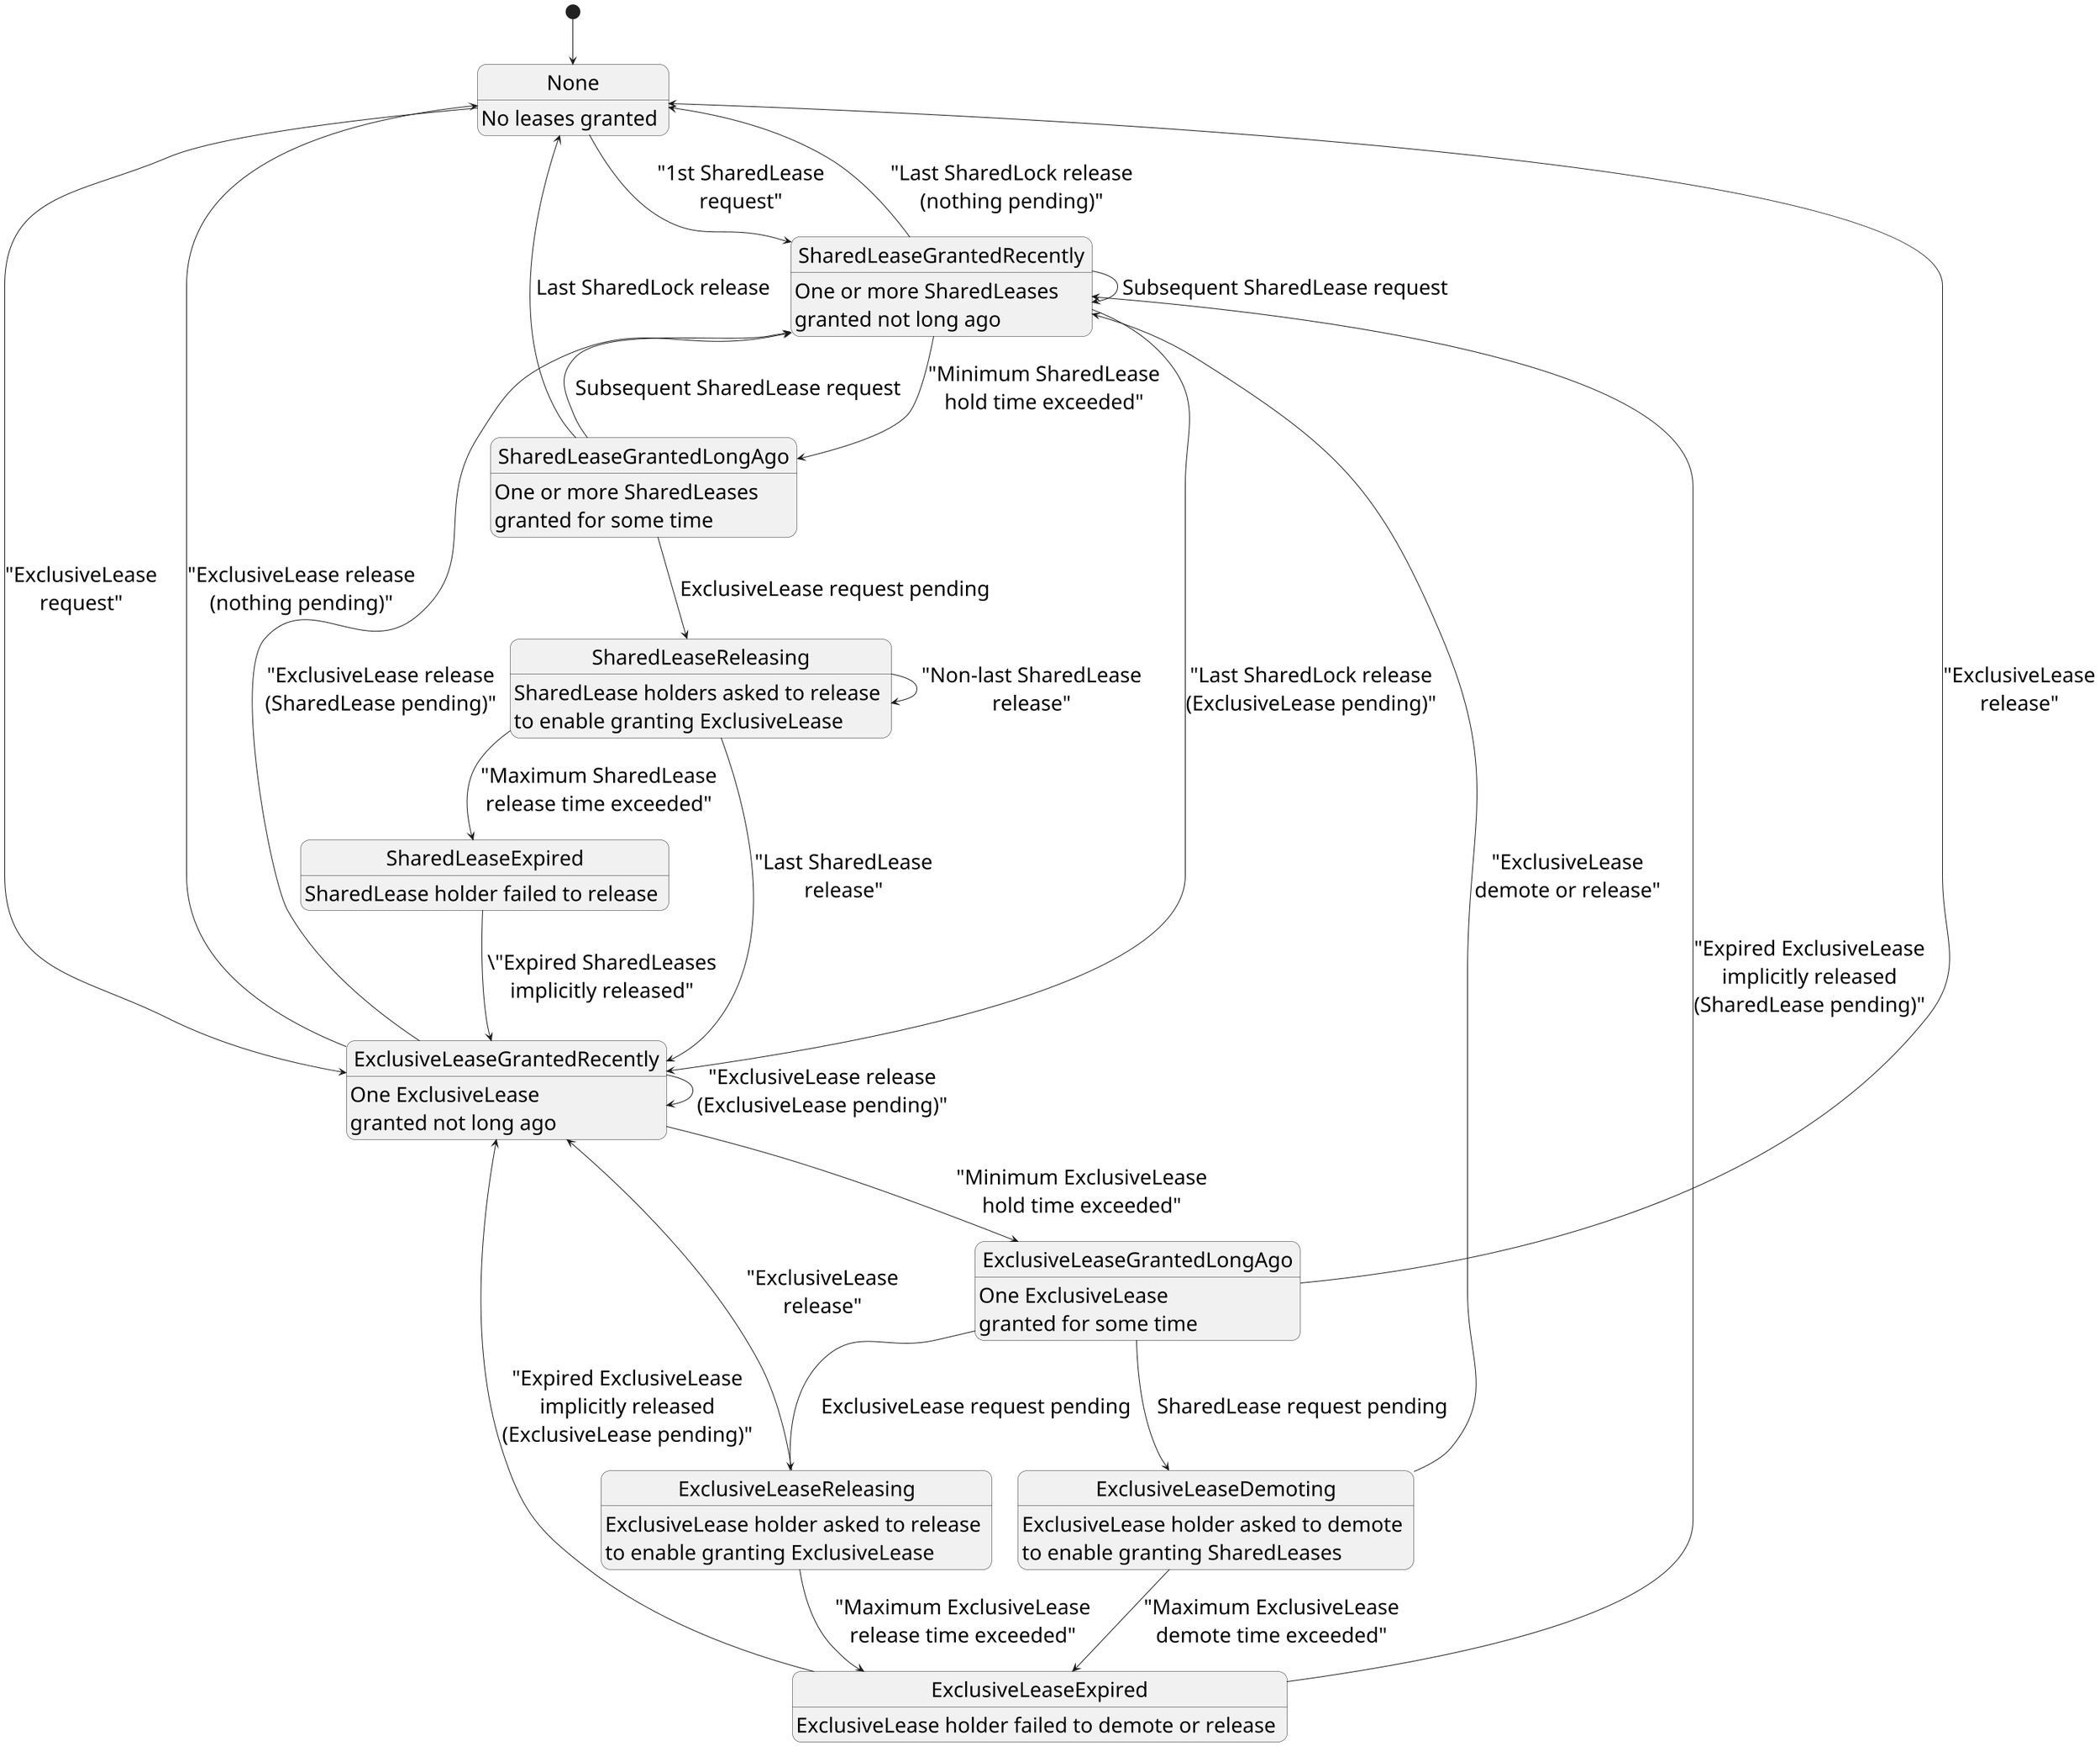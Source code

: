 @startuml

scale 2400 height
skinparam StateFontSize 32
skinparam StateAttributeFontSize 28
skinparam ArrowFontSize 28

state None : No leases granted
state SharedLeaseGrantedRecently : One or more SharedLeases\ngranted not long ago
state SharedLeaseGrantedLongAgo : One or more SharedLeases\ngranted for some time
state ExclusiveLeaseGrantedRecently : One ExclusiveLease\ngranted not long ago
state ExclusiveLeaseGrantedLongAgo : One ExclusiveLease\ngranted for some time
state SharedLeaseReleasing : SharedLease holders asked to release\nto enable granting ExclusiveLease
state SharedLeaseExpired : SharedLease holder failed to release
state ExclusiveLeaseDemoting : ExclusiveLease holder asked to demote\nto enable granting SharedLeases
state ExclusiveLeaseReleasing : ExclusiveLease holder asked to release\nto enable granting ExclusiveLease
state ExclusiveLeaseExpired : ExclusiveLease holder failed to demote or release

[*] --> None

None --> SharedLeaseGrantedRecently : "1st SharedLease\nrequest"
None --> ExclusiveLeaseGrantedRecently : "ExclusiveLease\nrequest"

SharedLeaseGrantedRecently --> SharedLeaseGrantedRecently : Subsequent SharedLease request
SharedLeaseGrantedRecently --> SharedLeaseGrantedLongAgo : "Minimum SharedLease\nhold time exceeded"
SharedLeaseGrantedRecently --> ExclusiveLeaseGrantedRecently : "Last SharedLock release\n(ExclusiveLease pending)"
SharedLeaseGrantedRecently --> None : "Last SharedLock release\n(nothing pending)"

SharedLeaseGrantedLongAgo --> SharedLeaseGrantedRecently : Subsequent SharedLease request
SharedLeaseGrantedLongAgo --> SharedLeaseReleasing : ExclusiveLease request pending
SharedLeaseGrantedLongAgo --> None : Last SharedLock release

SharedLeaseReleasing --> SharedLeaseReleasing : "Non-last SharedLease\nrelease"
SharedLeaseReleasing --> ExclusiveLeaseGrantedRecently : "Last SharedLease\nrelease"
SharedLeaseReleasing --> SharedLeaseExpired : "Maximum SharedLease\nrelease time exceeded"

SharedLeaseExpired --> ExclusiveLeaseGrantedRecently : \"Expired SharedLeases\nimplicitly released"

ExclusiveLeaseGrantedRecently --> ExclusiveLeaseGrantedLongAgo : "Minimum ExclusiveLease\nhold time exceeded"
ExclusiveLeaseGrantedRecently --> SharedLeaseGrantedRecently : "ExclusiveLease release\n(SharedLease pending)"
ExclusiveLeaseGrantedRecently --> ExclusiveLeaseGrantedRecently : "ExclusiveLease release\n(ExclusiveLease pending)"
ExclusiveLeaseGrantedRecently --> None : "ExclusiveLease release\n(nothing pending)"

ExclusiveLeaseGrantedLongAgo --> ExclusiveLeaseDemoting : SharedLease request pending
ExclusiveLeaseGrantedLongAgo --> ExclusiveLeaseReleasing : ExclusiveLease request pending
ExclusiveLeaseGrantedLongAgo --> None: "ExclusiveLease\nrelease"

ExclusiveLeaseDemoting --> SharedLeaseGrantedRecently : "ExclusiveLease\ndemote or release"
ExclusiveLeaseDemoting --> ExclusiveLeaseExpired : "Maximum ExclusiveLease\ndemote time exceeded"

ExclusiveLeaseReleasing --> ExclusiveLeaseGrantedRecently : "ExclusiveLease\nrelease"
ExclusiveLeaseReleasing --> ExclusiveLeaseExpired : "Maximum ExclusiveLease\nrelease time exceeded"

ExclusiveLeaseExpired --> SharedLeaseGrantedRecently : "Expired ExclusiveLease\nimplicitly released\n(SharedLease pending)"
ExclusiveLeaseExpired --> ExclusiveLeaseGrantedRecently : "Expired ExclusiveLease\nimplicitly released\n(ExclusiveLease pending)"

@enduml
